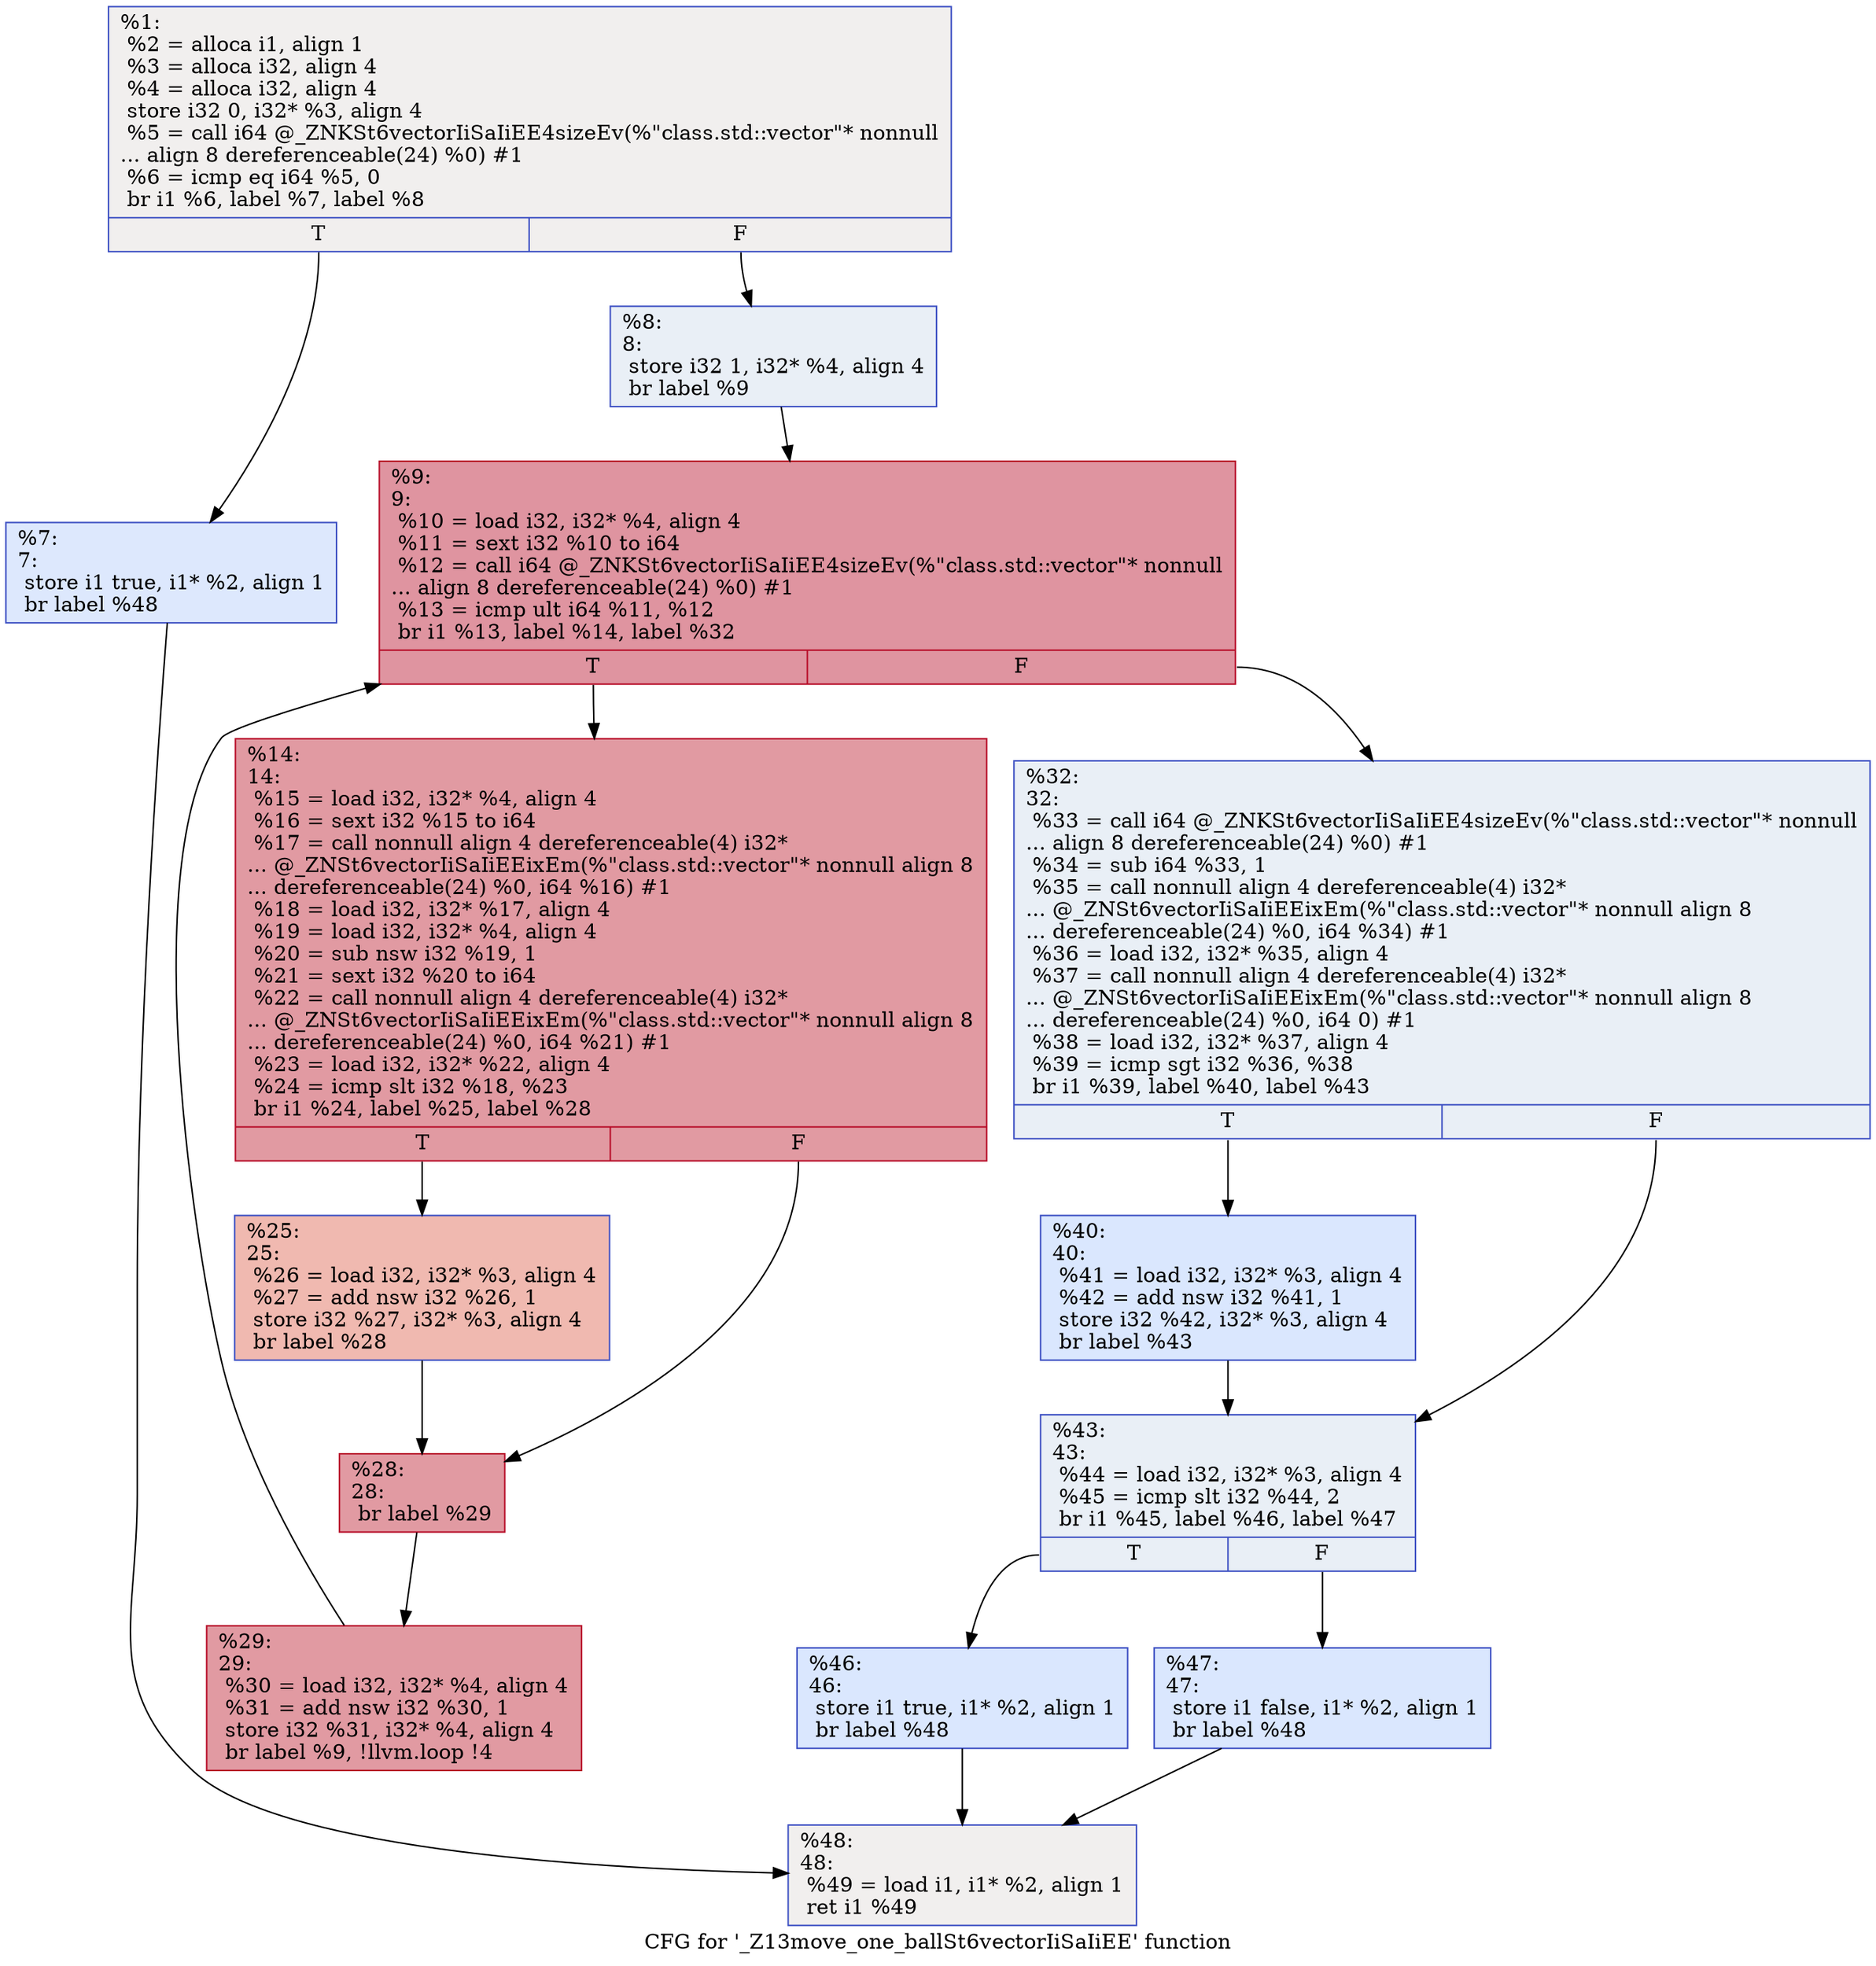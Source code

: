 digraph "CFG for '_Z13move_one_ballSt6vectorIiSaIiEE' function" {
	label="CFG for '_Z13move_one_ballSt6vectorIiSaIiEE' function";

	Node0x5564eea520f0 [shape=record,color="#3d50c3ff", style=filled, fillcolor="#e0dbd870",label="{%1:\l  %2 = alloca i1, align 1\l  %3 = alloca i32, align 4\l  %4 = alloca i32, align 4\l  store i32 0, i32* %3, align 4\l  %5 = call i64 @_ZNKSt6vectorIiSaIiEE4sizeEv(%\"class.std::vector\"* nonnull\l... align 8 dereferenceable(24) %0) #1\l  %6 = icmp eq i64 %5, 0\l  br i1 %6, label %7, label %8\l|{<s0>T|<s1>F}}"];
	Node0x5564eea520f0:s0 -> Node0x5564eea52d40;
	Node0x5564eea520f0:s1 -> Node0x5564eea52d90;
	Node0x5564eea52d40 [shape=record,color="#3d50c3ff", style=filled, fillcolor="#b2ccfb70",label="{%7:\l7:                                                \l  store i1 true, i1* %2, align 1\l  br label %48\l}"];
	Node0x5564eea52d40 -> Node0x5564eea52f90;
	Node0x5564eea52d90 [shape=record,color="#3d50c3ff", style=filled, fillcolor="#cedaeb70",label="{%8:\l8:                                                \l  store i32 1, i32* %4, align 4\l  br label %9\l}"];
	Node0x5564eea52d90 -> Node0x5564eea52910;
	Node0x5564eea52910 [shape=record,color="#b70d28ff", style=filled, fillcolor="#b70d2870",label="{%9:\l9:                                                \l  %10 = load i32, i32* %4, align 4\l  %11 = sext i32 %10 to i64\l  %12 = call i64 @_ZNKSt6vectorIiSaIiEE4sizeEv(%\"class.std::vector\"* nonnull\l... align 8 dereferenceable(24) %0) #1\l  %13 = icmp ult i64 %11, %12\l  br i1 %13, label %14, label %32\l|{<s0>T|<s1>F}}"];
	Node0x5564eea52910:s0 -> Node0x5564eea534c0;
	Node0x5564eea52910:s1 -> Node0x5564eea53510;
	Node0x5564eea534c0 [shape=record,color="#b70d28ff", style=filled, fillcolor="#bb1b2c70",label="{%14:\l14:                                               \l  %15 = load i32, i32* %4, align 4\l  %16 = sext i32 %15 to i64\l  %17 = call nonnull align 4 dereferenceable(4) i32*\l... @_ZNSt6vectorIiSaIiEEixEm(%\"class.std::vector\"* nonnull align 8\l... dereferenceable(24) %0, i64 %16) #1\l  %18 = load i32, i32* %17, align 4\l  %19 = load i32, i32* %4, align 4\l  %20 = sub nsw i32 %19, 1\l  %21 = sext i32 %20 to i64\l  %22 = call nonnull align 4 dereferenceable(4) i32*\l... @_ZNSt6vectorIiSaIiEEixEm(%\"class.std::vector\"* nonnull align 8\l... dereferenceable(24) %0, i64 %21) #1\l  %23 = load i32, i32* %22, align 4\l  %24 = icmp slt i32 %18, %23\l  br i1 %24, label %25, label %28\l|{<s0>T|<s1>F}}"];
	Node0x5564eea534c0:s0 -> Node0x5564eea53da0;
	Node0x5564eea534c0:s1 -> Node0x5564eea53df0;
	Node0x5564eea53da0 [shape=record,color="#3d50c3ff", style=filled, fillcolor="#de614d70",label="{%25:\l25:                                               \l  %26 = load i32, i32* %3, align 4\l  %27 = add nsw i32 %26, 1\l  store i32 %27, i32* %3, align 4\l  br label %28\l}"];
	Node0x5564eea53da0 -> Node0x5564eea53df0;
	Node0x5564eea53df0 [shape=record,color="#b70d28ff", style=filled, fillcolor="#bb1b2c70",label="{%28:\l28:                                               \l  br label %29\l}"];
	Node0x5564eea53df0 -> Node0x5564eea54130;
	Node0x5564eea54130 [shape=record,color="#b70d28ff", style=filled, fillcolor="#bb1b2c70",label="{%29:\l29:                                               \l  %30 = load i32, i32* %4, align 4\l  %31 = add nsw i32 %30, 1\l  store i32 %31, i32* %4, align 4\l  br label %9, !llvm.loop !4\l}"];
	Node0x5564eea54130 -> Node0x5564eea52910;
	Node0x5564eea53510 [shape=record,color="#3d50c3ff", style=filled, fillcolor="#cedaeb70",label="{%32:\l32:                                               \l  %33 = call i64 @_ZNKSt6vectorIiSaIiEE4sizeEv(%\"class.std::vector\"* nonnull\l... align 8 dereferenceable(24) %0) #1\l  %34 = sub i64 %33, 1\l  %35 = call nonnull align 4 dereferenceable(4) i32*\l... @_ZNSt6vectorIiSaIiEEixEm(%\"class.std::vector\"* nonnull align 8\l... dereferenceable(24) %0, i64 %34) #1\l  %36 = load i32, i32* %35, align 4\l  %37 = call nonnull align 4 dereferenceable(4) i32*\l... @_ZNSt6vectorIiSaIiEEixEm(%\"class.std::vector\"* nonnull align 8\l... dereferenceable(24) %0, i64 0) #1\l  %38 = load i32, i32* %37, align 4\l  %39 = icmp sgt i32 %36, %38\l  br i1 %39, label %40, label %43\l|{<s0>T|<s1>F}}"];
	Node0x5564eea53510:s0 -> Node0x5564eea55650;
	Node0x5564eea53510:s1 -> Node0x5564eea556a0;
	Node0x5564eea55650 [shape=record,color="#3d50c3ff", style=filled, fillcolor="#abc8fd70",label="{%40:\l40:                                               \l  %41 = load i32, i32* %3, align 4\l  %42 = add nsw i32 %41, 1\l  store i32 %42, i32* %3, align 4\l  br label %43\l}"];
	Node0x5564eea55650 -> Node0x5564eea556a0;
	Node0x5564eea556a0 [shape=record,color="#3d50c3ff", style=filled, fillcolor="#cedaeb70",label="{%43:\l43:                                               \l  %44 = load i32, i32* %3, align 4\l  %45 = icmp slt i32 %44, 2\l  br i1 %45, label %46, label %47\l|{<s0>T|<s1>F}}"];
	Node0x5564eea556a0:s0 -> Node0x5564eea55ae0;
	Node0x5564eea556a0:s1 -> Node0x5564eea55b30;
	Node0x5564eea55ae0 [shape=record,color="#3d50c3ff", style=filled, fillcolor="#abc8fd70",label="{%46:\l46:                                               \l  store i1 true, i1* %2, align 1\l  br label %48\l}"];
	Node0x5564eea55ae0 -> Node0x5564eea52f90;
	Node0x5564eea55b30 [shape=record,color="#3d50c3ff", style=filled, fillcolor="#abc8fd70",label="{%47:\l47:                                               \l  store i1 false, i1* %2, align 1\l  br label %48\l}"];
	Node0x5564eea55b30 -> Node0x5564eea52f90;
	Node0x5564eea52f90 [shape=record,color="#3d50c3ff", style=filled, fillcolor="#e0dbd870",label="{%48:\l48:                                               \l  %49 = load i1, i1* %2, align 1\l  ret i1 %49\l}"];
}
